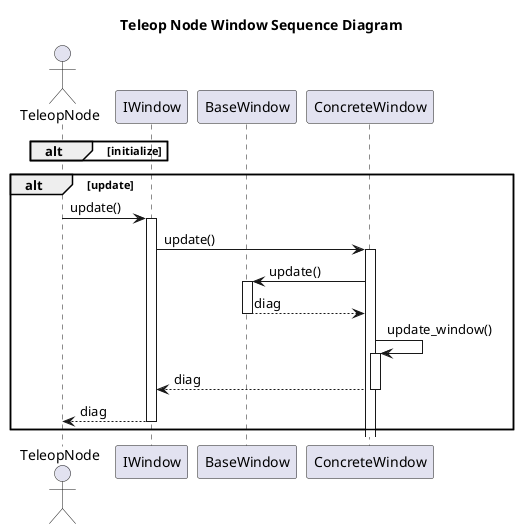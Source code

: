 @startuml
title Teleop Node Window Sequence Diagram
actor TeleopNode as node
participant IWindow as interface
participant BaseWindow as base
participant ConcreteWindow as concrete

alt initialize
end

alt update
node -> interface++: update()
interface -> concrete++: update()
concrete -> base++: update()
base --> concrete--: diag
concrete -> concrete++: update_window()
concrete --> interface--: diag
interface --> node--: diag
end

@enduml